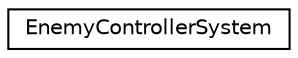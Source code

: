 digraph "Graphical Class Hierarchy"
{
 // INTERACTIVE_SVG=YES
 // LATEX_PDF_SIZE
  edge [fontname="Helvetica",fontsize="10",labelfontname="Helvetica",labelfontsize="10"];
  node [fontname="Helvetica",fontsize="10",shape=record];
  rankdir="LR";
  Node0 [label="EnemyControllerSystem",height=0.2,width=0.4,color="black", fillcolor="white", style="filled",URL="$da/d3f/class_enemy_controller_system.html",tooltip=" "];
}
